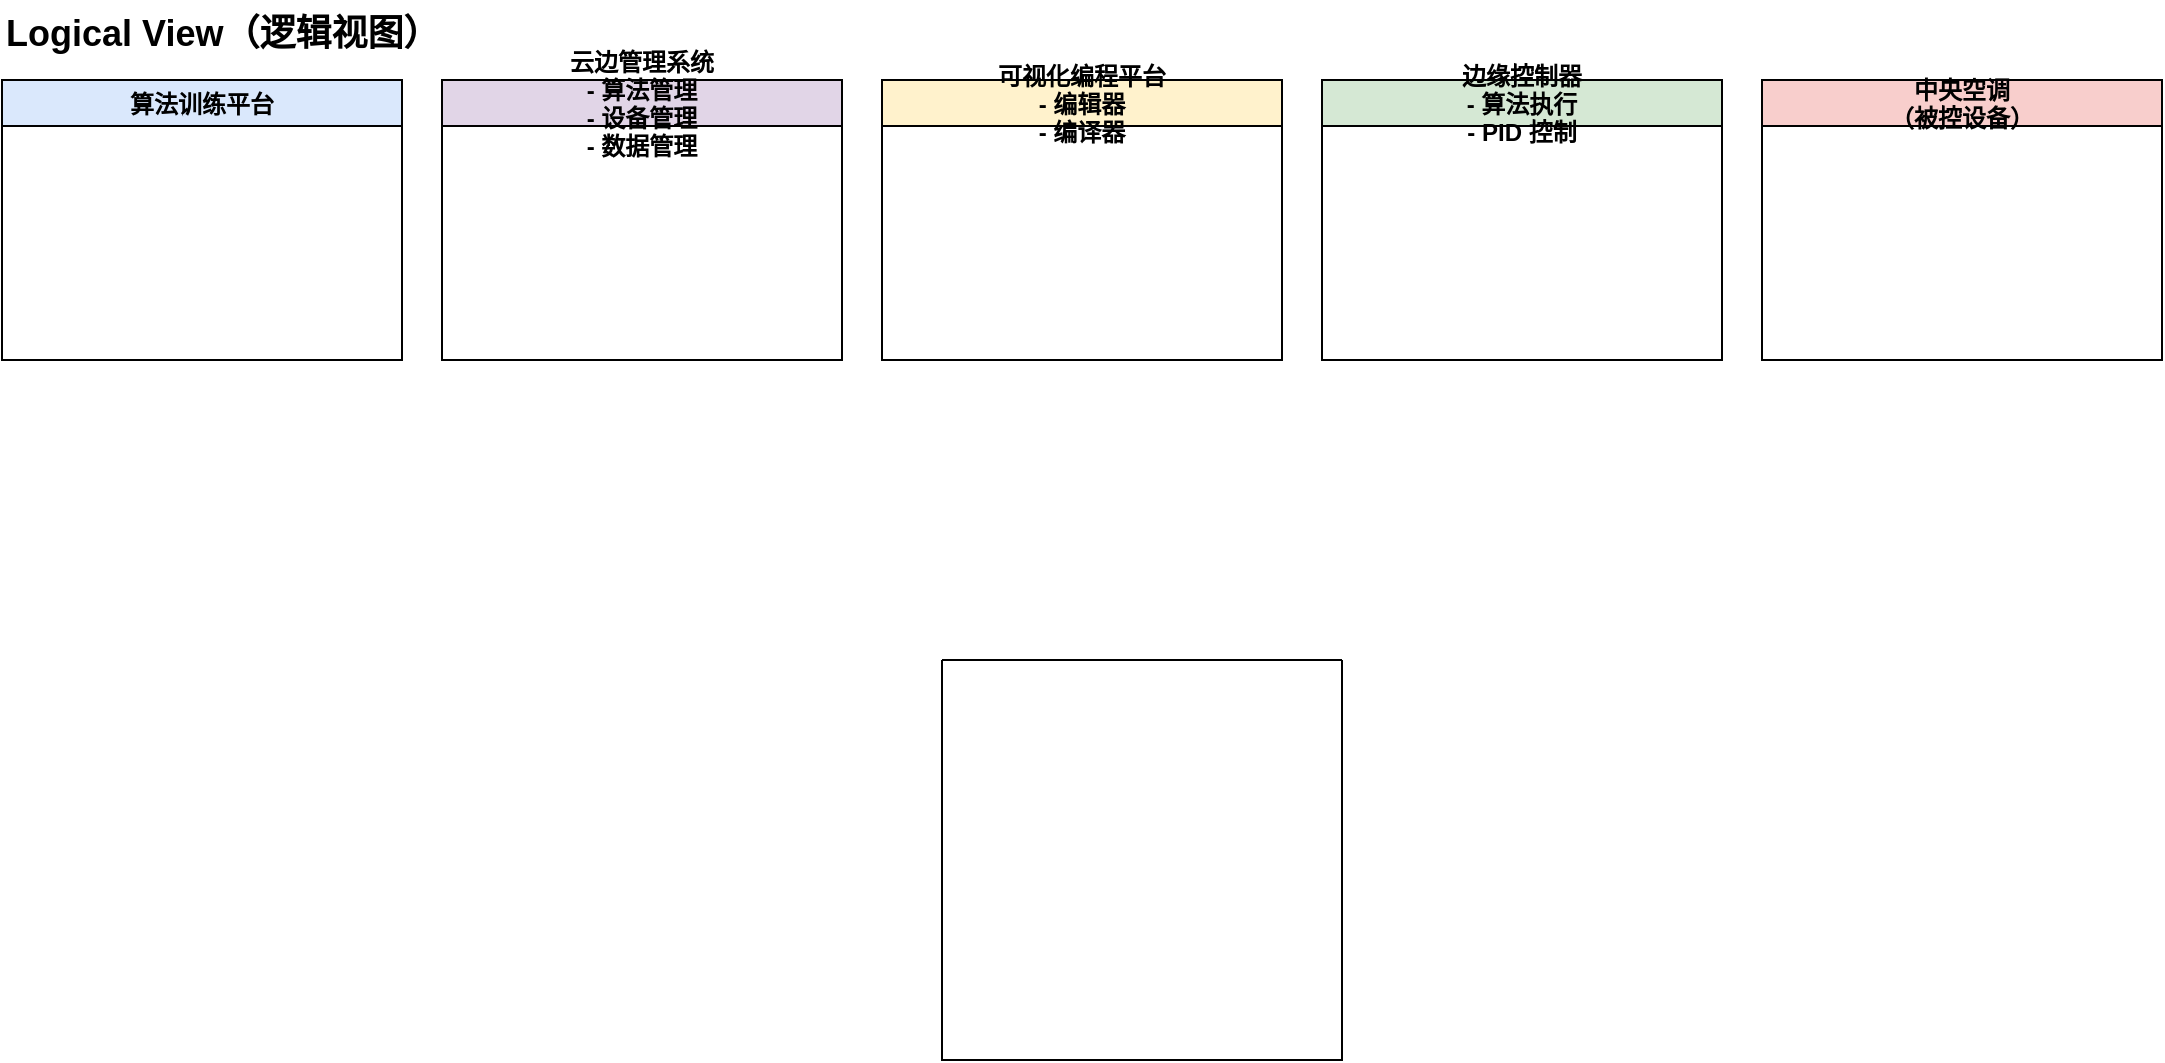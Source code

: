 <mxfile version="27.0.1">
  <diagram name="4+1 Architecture - Algorithm Control System" id="xXr_PGFwqbxWnIFbSs2_">
    <mxGraphModel dx="1418" dy="794" grid="1" gridSize="10" guides="1" tooltips="1" connect="1" arrows="1" fold="1" page="1" pageScale="1" pageWidth="827" pageHeight="1169" math="0" shadow="0">
      <root>
        <mxCell id="0" />
        <mxCell id="_tUC9OMfFhQJSuKilUQU-2" value="Logical View" style="layer" parent="0" />
        <mxCell id="_tUC9OMfFhQJSuKilUQU-3" value="Logical View（逻辑视图）" style="text;html=1;fontSize=18;fontStyle=1;" parent="_tUC9OMfFhQJSuKilUQU-2" vertex="1">
          <mxGeometry x="20" y="20" width="300" height="30" as="geometry" />
        </mxCell>
        <mxCell id="_tUC9OMfFhQJSuKilUQU-4" value="算法训练平台" style="swimlane;fillColor=#dae8fc;" parent="_tUC9OMfFhQJSuKilUQU-2" vertex="1">
          <mxGeometry x="20" y="60" width="200" height="140" as="geometry" />
        </mxCell>
        <mxCell id="_tUC9OMfFhQJSuKilUQU-5" value="云边管理系统&#xa;- 算法管理&#xa;- 设备管理&#xa;- 数据管理" style="swimlane;fillColor=#e1d5e7;" parent="_tUC9OMfFhQJSuKilUQU-2" vertex="1">
          <mxGeometry x="240" y="60" width="200" height="140" as="geometry" />
        </mxCell>
        <mxCell id="_tUC9OMfFhQJSuKilUQU-6" value="可视化编程平台&#xa;- 编辑器&#xa;- 编译器" style="swimlane;fillColor=#fff2cc;" parent="_tUC9OMfFhQJSuKilUQU-2" vertex="1">
          <mxGeometry x="460" y="60" width="200" height="140" as="geometry" />
        </mxCell>
        <mxCell id="_tUC9OMfFhQJSuKilUQU-7" value="边缘控制器&#xa;- 算法执行&#xa;- PID 控制" style="swimlane;fillColor=#d5e8d4;" parent="_tUC9OMfFhQJSuKilUQU-2" vertex="1">
          <mxGeometry x="680" y="60" width="200" height="140" as="geometry" />
        </mxCell>
        <mxCell id="_tUC9OMfFhQJSuKilUQU-8" value="中央空调&#xa;（被控设备）" style="swimlane;fillColor=#f8cecc;" parent="_tUC9OMfFhQJSuKilUQU-2" vertex="1">
          <mxGeometry x="900" y="60" width="200" height="140" as="geometry" />
        </mxCell>
        <mxCell id="rOiwIOtUpXCxI_GH9-Qb-0" value="" style="swimlane;startSize=0;" vertex="1" parent="_tUC9OMfFhQJSuKilUQU-2">
          <mxGeometry x="490" y="350" width="200" height="200" as="geometry" />
        </mxCell>
        <mxCell id="_tUC9OMfFhQJSuKilUQU-9" value="Development View" style="layer" parent="0" visible="0" />
        <mxCell id="_tUC9OMfFhQJSuKilUQU-10" value="Development View（开发视图）" style="text;html=1;fontSize=18;fontStyle=1;" parent="_tUC9OMfFhQJSuKilUQU-9" vertex="1">
          <mxGeometry x="20" y="20" width="300" height="30" as="geometry" />
        </mxCell>
        <mxCell id="_tUC9OMfFhQJSuKilUQU-11" value="算法训练服务（TrainerService）" style="rounded=1;whiteSpace=wrap;html=1;fillColor=#dae8fc;" parent="_tUC9OMfFhQJSuKilUQU-9" vertex="1">
          <mxGeometry x="20" y="60" width="200" height="80" as="geometry" />
        </mxCell>
        <mxCell id="_tUC9OMfFhQJSuKilUQU-12" value="算法管理服务（AlgoManager）" style="rounded=1;whiteSpace=wrap;html=1;fillColor=#e1d5e7;" parent="_tUC9OMfFhQJSuKilUQU-9" vertex="1">
          <mxGeometry x="240" y="60" width="200" height="80" as="geometry" />
        </mxCell>
        <mxCell id="_tUC9OMfFhQJSuKilUQU-13" value="设备管理服务（DeviceManager）" style="rounded=1;whiteSpace=wrap;html=1;fillColor=#e1d5e7;" parent="_tUC9OMfFhQJSuKilUQU-9" vertex="1">
          <mxGeometry x="240" y="160" width="200" height="80" as="geometry" />
        </mxCell>
        <mxCell id="_tUC9OMfFhQJSuKilUQU-14" value="编程 IDE 服务（IDEEngine）" style="rounded=1;whiteSpace=wrap;html=1;fillColor=#fff2cc;" parent="_tUC9OMfFhQJSuKilUQU-9" vertex="1">
          <mxGeometry x="460" y="60" width="200" height="80" as="geometry" />
        </mxCell>
        <mxCell id="_tUC9OMfFhQJSuKilUQU-15" value="边缘执行服务（EdgeRuntime）" style="rounded=1;whiteSpace=wrap;html=1;fillColor=#d5e8d4;" parent="_tUC9OMfFhQJSuKilUQU-9" vertex="1">
          <mxGeometry x="680" y="60" width="200" height="80" as="geometry" />
        </mxCell>
        <mxCell id="_tUC9OMfFhQJSuKilUQU-16" value="PID 控制模块（PIDController）" style="rounded=1;whiteSpace=wrap;html=1;fillColor=#d5e8d4;" parent="_tUC9OMfFhQJSuKilUQU-9" vertex="1">
          <mxGeometry x="680" y="160" width="200" height="80" as="geometry" />
        </mxCell>
        <mxCell id="_tUC9OMfFhQJSuKilUQU-17" value="Process View" style="layer" parent="0" visible="0" />
        <mxCell id="_tUC9OMfFhQJSuKilUQU-18" value="Process View（流程视图）" style="text;html=1;fontSize=18;fontStyle=1;" parent="_tUC9OMfFhQJSuKilUQU-17" vertex="1">
          <mxGeometry x="20" y="20" width="300" height="30" as="geometry" />
        </mxCell>
        <mxCell id="_tUC9OMfFhQJSuKilUQU-19" value="模型训练完成" style="ellipse;whiteSpace=wrap;html=1;fillColor=#dae8fc;" parent="_tUC9OMfFhQJSuKilUQU-17" vertex="1">
          <mxGeometry x="20" y="80" width="140" height="60" as="geometry" />
        </mxCell>
        <mxCell id="_tUC9OMfFhQJSuKilUQU-20" value="上传算法包至管理系统" style="rounded=1;whiteSpace=wrap;html=1;" parent="_tUC9OMfFhQJSuKilUQU-17" vertex="1">
          <mxGeometry x="180" y="80" width="180" height="60" as="geometry" />
        </mxCell>
        <mxCell id="_tUC9OMfFhQJSuKilUQU-21" value="配置算法参数" style="rounded=1;whiteSpace=wrap;html=1;" parent="_tUC9OMfFhQJSuKilUQU-17" vertex="1">
          <mxGeometry x="380" y="80" width="140" height="60" as="geometry" />
        </mxCell>
        <mxCell id="_tUC9OMfFhQJSuKilUQU-22" value="下发算法包到边缘控制器" style="rounded=1;whiteSpace=wrap;html=1;" parent="_tUC9OMfFhQJSuKilUQU-17" vertex="1">
          <mxGeometry x="540" y="80" width="180" height="60" as="geometry" />
        </mxCell>
        <mxCell id="_tUC9OMfFhQJSuKilUQU-23" value="编程 IDE 编辑控制逻辑" style="rounded=1;whiteSpace=wrap;html=1;" parent="_tUC9OMfFhQJSuKilUQU-17" vertex="1">
          <mxGeometry x="740" y="80" width="180" height="60" as="geometry" />
        </mxCell>
        <mxCell id="_tUC9OMfFhQJSuKilUQU-24" value="控制器执行预测 + PID 控制" style="rounded=1;whiteSpace=wrap;html=1;" parent="_tUC9OMfFhQJSuKilUQU-17" vertex="1">
          <mxGeometry x="940" y="80" width="200" height="60" as="geometry" />
        </mxCell>
        <mxCell id="_tUC9OMfFhQJSuKilUQU-25" value="调节中央空调" style="ellipse;whiteSpace=wrap;html=1;fillColor=#f8cecc;" parent="_tUC9OMfFhQJSuKilUQU-17" vertex="1">
          <mxGeometry x="1160" y="80" width="120" height="60" as="geometry" />
        </mxCell>
        <mxCell id="_tUC9OMfFhQJSuKilUQU-26" style="edgeStyle=orthogonalEdgeStyle;endArrow=block;" parent="_tUC9OMfFhQJSuKilUQU-17" source="_tUC9OMfFhQJSuKilUQU-19" target="_tUC9OMfFhQJSuKilUQU-20" edge="1">
          <mxGeometry relative="1" as="geometry" />
        </mxCell>
        <mxCell id="_tUC9OMfFhQJSuKilUQU-27" style="edgeStyle=orthogonalEdgeStyle;endArrow=block;" parent="_tUC9OMfFhQJSuKilUQU-17" source="_tUC9OMfFhQJSuKilUQU-20" target="_tUC9OMfFhQJSuKilUQU-21" edge="1">
          <mxGeometry relative="1" as="geometry" />
        </mxCell>
        <mxCell id="_tUC9OMfFhQJSuKilUQU-28" style="edgeStyle=orthogonalEdgeStyle;endArrow=block;" parent="_tUC9OMfFhQJSuKilUQU-17" source="_tUC9OMfFhQJSuKilUQU-21" target="_tUC9OMfFhQJSuKilUQU-22" edge="1">
          <mxGeometry relative="1" as="geometry" />
        </mxCell>
        <mxCell id="_tUC9OMfFhQJSuKilUQU-29" style="edgeStyle=orthogonalEdgeStyle;endArrow=block;" parent="_tUC9OMfFhQJSuKilUQU-17" source="_tUC9OMfFhQJSuKilUQU-22" target="_tUC9OMfFhQJSuKilUQU-23" edge="1">
          <mxGeometry relative="1" as="geometry" />
        </mxCell>
        <mxCell id="_tUC9OMfFhQJSuKilUQU-30" style="edgeStyle=orthogonalEdgeStyle;endArrow=block;" parent="_tUC9OMfFhQJSuKilUQU-17" source="_tUC9OMfFhQJSuKilUQU-23" target="_tUC9OMfFhQJSuKilUQU-24" edge="1">
          <mxGeometry relative="1" as="geometry" />
        </mxCell>
        <mxCell id="_tUC9OMfFhQJSuKilUQU-31" style="edgeStyle=orthogonalEdgeStyle;endArrow=block;" parent="_tUC9OMfFhQJSuKilUQU-17" source="_tUC9OMfFhQJSuKilUQU-24" target="_tUC9OMfFhQJSuKilUQU-25" edge="1">
          <mxGeometry relative="1" as="geometry" />
        </mxCell>
        <mxCell id="_tUC9OMfFhQJSuKilUQU-32" value="Physical View" style="layer" parent="0" visible="0" />
        <mxCell id="_tUC9OMfFhQJSuKilUQU-33" value="Physical View（部署视图）" style="text;html=1;fontSize=18;fontStyle=1;" parent="_tUC9OMfFhQJSuKilUQU-32" vertex="1">
          <mxGeometry x="20" y="20" width="300" height="30" as="geometry" />
        </mxCell>
        <mxCell id="_tUC9OMfFhQJSuKilUQU-34" value="云平台" style="swimlane;fillColor=#e1d5e7;" parent="_tUC9OMfFhQJSuKilUQU-32" vertex="1">
          <mxGeometry x="20" y="60" width="250" height="180" as="geometry" />
        </mxCell>
        <mxCell id="_tUC9OMfFhQJSuKilUQU-35" value="边缘控制器" style="swimlane;fillColor=#d5e8d4;" parent="_tUC9OMfFhQJSuKilUQU-32" vertex="1">
          <mxGeometry x="300" y="60" width="200" height="180" as="geometry" />
        </mxCell>
        <mxCell id="_tUC9OMfFhQJSuKilUQU-36" value="被控设备\n中央空调" style="swimlane;fillColor=#f8cecc;" parent="_tUC9OMfFhQJSuKilUQU-32" vertex="1">
          <mxGeometry x="520" y="60" width="200" height="180" as="geometry" />
        </mxCell>
        <mxCell id="_tUC9OMfFhQJSuKilUQU-37" value="Scenario View" style="layer" parent="0" visible="0" />
        <mxCell id="_tUC9OMfFhQJSuKilUQU-38" value="Scenario View（使用场景）" style="text;html=1;fontSize=18;fontStyle=1;" parent="_tUC9OMfFhQJSuKilUQU-37" vertex="1">
          <mxGeometry x="20" y="20" width="300" height="30" as="geometry" />
        </mxCell>
        <mxCell id="_tUC9OMfFhQJSuKilUQU-39" value="算法平台" style="swimlane;horizontal=0;fillColor=#dae8fc;" parent="_tUC9OMfFhQJSuKilUQU-37" vertex="1">
          <mxGeometry x="20" y="60" width="200" height="300" as="geometry" />
        </mxCell>
        <mxCell id="_tUC9OMfFhQJSuKilUQU-40" value="云边平台" style="swimlane;horizontal=0;fillColor=#e1d5e7;" parent="_tUC9OMfFhQJSuKilUQU-37" vertex="1">
          <mxGeometry x="220" y="60" width="200" height="300" as="geometry" />
        </mxCell>
        <mxCell id="_tUC9OMfFhQJSuKilUQU-41" value="可视化编程" style="swimlane;horizontal=0;fillColor=#fff2cc;" parent="_tUC9OMfFhQJSuKilUQU-37" vertex="1">
          <mxGeometry x="420" y="60" width="200" height="300" as="geometry" />
        </mxCell>
        <mxCell id="_tUC9OMfFhQJSuKilUQU-42" value="边缘控制器" style="swimlane;horizontal=0;fillColor=#d5e8d4;" parent="_tUC9OMfFhQJSuKilUQU-37" vertex="1">
          <mxGeometry x="620" y="60" width="200" height="300" as="geometry" />
        </mxCell>
        <mxCell id="_tUC9OMfFhQJSuKilUQU-43" value="中央空调" style="swimlane;horizontal=0;fillColor=#f8cecc;" parent="_tUC9OMfFhQJSuKilUQU-37" vertex="1">
          <mxGeometry x="820" y="60" width="200" height="300" as="geometry" />
        </mxCell>
      </root>
    </mxGraphModel>
  </diagram>
</mxfile>
